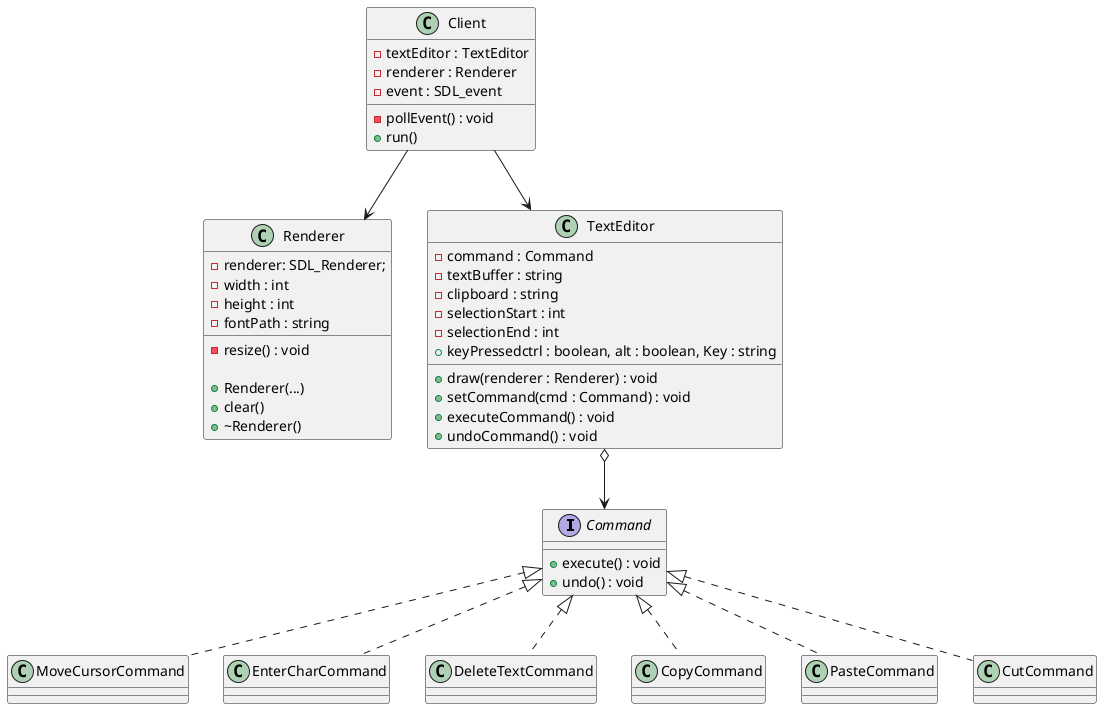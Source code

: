 @startuml classDiagram
interface Command {
    + execute() : void
    + undo() : void
}

class MoveCursorCommand {
}

class EnterCharCommand {
}

class DeleteTextCommand {
}

class CopyCommand {
}

class PasteCommand {
}

class CutCommand {
}

class Client {
    - textEditor : TextEditor
    - renderer : Renderer
    - event : SDL_event
    - pollEvent() : void
    + run()
}

class Renderer {
    - renderer: SDL_Renderer;
    - width : int
    - height : int
    - fontPath : string
    - resize() : void

    + Renderer(...)
    + clear()
    + ~Renderer()
}

class TextEditor {
    - command : Command
    - textBuffer : string
    - clipboard : string
    - selectionStart : int
    - selectionEnd : int
    + draw(renderer : Renderer) : void
    + setCommand(cmd : Command) : void
    + executeCommand() : void
    + undoCommand() : void
    +keyPressedctrl : boolean, alt : boolean, Key : string
}


Command <|.. MoveCursorCommand
Command <|.. EnterCharCommand
Command <|.. DeleteTextCommand
Command <|.. CopyCommand
Command <|.. PasteCommand
Command <|.. CutCommand

TextEditor o--> Command
Client --> Renderer

Client --> TextEditor

@enduml